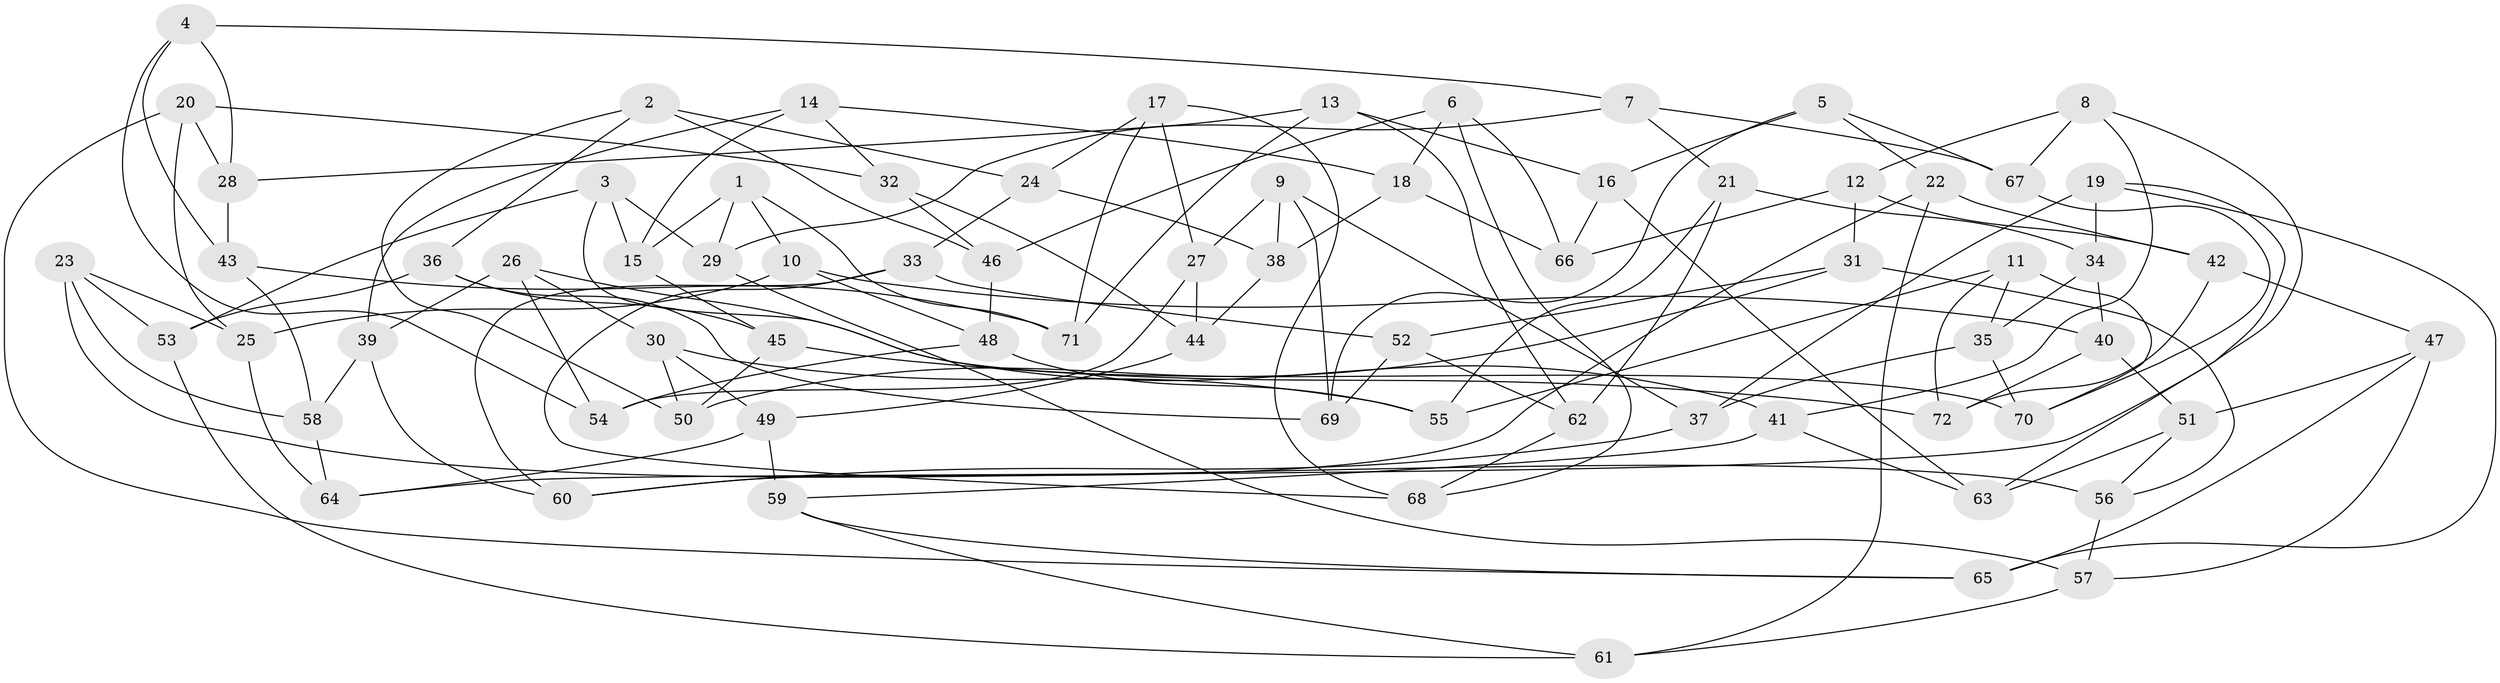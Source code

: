 // coarse degree distribution, {6: 0.6046511627906976, 4: 0.3023255813953488, 3: 0.023255813953488372, 5: 0.06976744186046512}
// Generated by graph-tools (version 1.1) at 2025/42/03/06/25 10:42:17]
// undirected, 72 vertices, 144 edges
graph export_dot {
graph [start="1"]
  node [color=gray90,style=filled];
  1;
  2;
  3;
  4;
  5;
  6;
  7;
  8;
  9;
  10;
  11;
  12;
  13;
  14;
  15;
  16;
  17;
  18;
  19;
  20;
  21;
  22;
  23;
  24;
  25;
  26;
  27;
  28;
  29;
  30;
  31;
  32;
  33;
  34;
  35;
  36;
  37;
  38;
  39;
  40;
  41;
  42;
  43;
  44;
  45;
  46;
  47;
  48;
  49;
  50;
  51;
  52;
  53;
  54;
  55;
  56;
  57;
  58;
  59;
  60;
  61;
  62;
  63;
  64;
  65;
  66;
  67;
  68;
  69;
  70;
  71;
  72;
  1 -- 71;
  1 -- 15;
  1 -- 10;
  1 -- 29;
  2 -- 24;
  2 -- 50;
  2 -- 36;
  2 -- 46;
  3 -- 15;
  3 -- 53;
  3 -- 41;
  3 -- 29;
  4 -- 43;
  4 -- 7;
  4 -- 28;
  4 -- 54;
  5 -- 69;
  5 -- 22;
  5 -- 16;
  5 -- 67;
  6 -- 46;
  6 -- 18;
  6 -- 68;
  6 -- 66;
  7 -- 67;
  7 -- 29;
  7 -- 21;
  8 -- 64;
  8 -- 12;
  8 -- 41;
  8 -- 67;
  9 -- 27;
  9 -- 38;
  9 -- 37;
  9 -- 69;
  10 -- 48;
  10 -- 25;
  10 -- 40;
  11 -- 70;
  11 -- 72;
  11 -- 55;
  11 -- 35;
  12 -- 66;
  12 -- 31;
  12 -- 42;
  13 -- 71;
  13 -- 62;
  13 -- 28;
  13 -- 16;
  14 -- 18;
  14 -- 39;
  14 -- 15;
  14 -- 32;
  15 -- 45;
  16 -- 63;
  16 -- 66;
  17 -- 27;
  17 -- 68;
  17 -- 71;
  17 -- 24;
  18 -- 66;
  18 -- 38;
  19 -- 65;
  19 -- 63;
  19 -- 34;
  19 -- 37;
  20 -- 25;
  20 -- 32;
  20 -- 28;
  20 -- 65;
  21 -- 34;
  21 -- 55;
  21 -- 62;
  22 -- 61;
  22 -- 60;
  22 -- 42;
  23 -- 53;
  23 -- 58;
  23 -- 25;
  23 -- 56;
  24 -- 38;
  24 -- 33;
  25 -- 64;
  26 -- 39;
  26 -- 70;
  26 -- 30;
  26 -- 54;
  27 -- 54;
  27 -- 44;
  28 -- 43;
  29 -- 57;
  30 -- 55;
  30 -- 49;
  30 -- 50;
  31 -- 52;
  31 -- 50;
  31 -- 56;
  32 -- 46;
  32 -- 44;
  33 -- 68;
  33 -- 52;
  33 -- 60;
  34 -- 40;
  34 -- 35;
  35 -- 70;
  35 -- 37;
  36 -- 69;
  36 -- 53;
  36 -- 45;
  37 -- 60;
  38 -- 44;
  39 -- 60;
  39 -- 58;
  40 -- 51;
  40 -- 72;
  41 -- 59;
  41 -- 63;
  42 -- 47;
  42 -- 72;
  43 -- 58;
  43 -- 71;
  44 -- 49;
  45 -- 72;
  45 -- 50;
  46 -- 48;
  47 -- 65;
  47 -- 57;
  47 -- 51;
  48 -- 55;
  48 -- 54;
  49 -- 64;
  49 -- 59;
  51 -- 56;
  51 -- 63;
  52 -- 69;
  52 -- 62;
  53 -- 61;
  56 -- 57;
  57 -- 61;
  58 -- 64;
  59 -- 65;
  59 -- 61;
  62 -- 68;
  67 -- 70;
}
